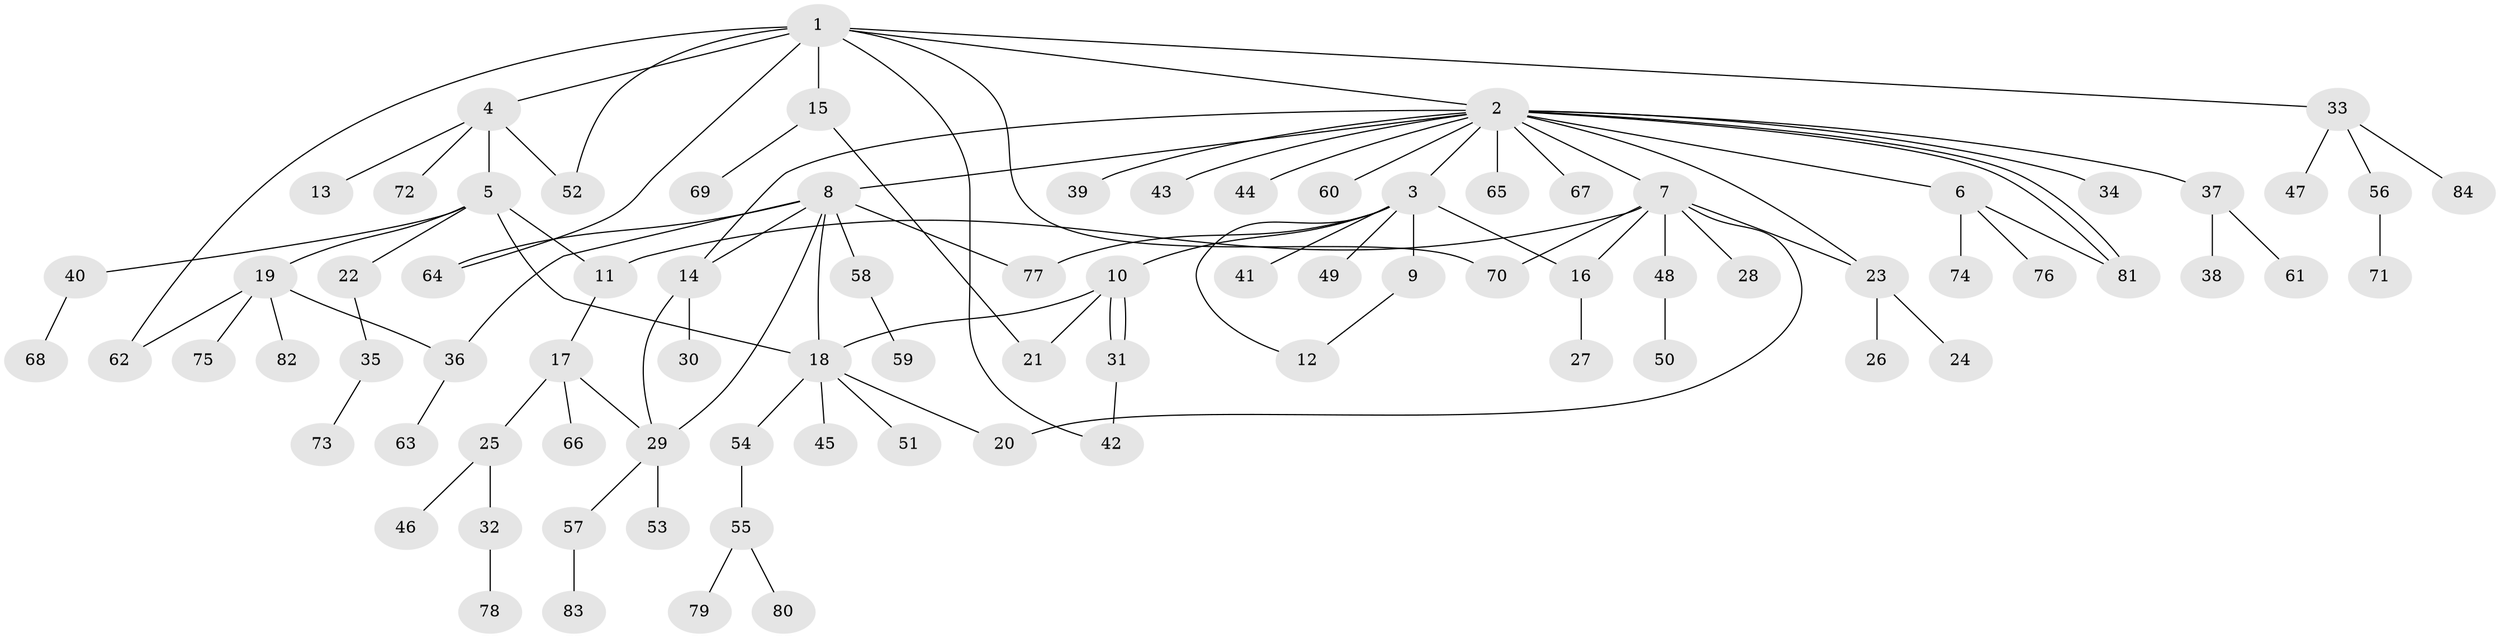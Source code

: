 // Generated by graph-tools (version 1.1) at 2025/14/03/09/25 04:14:43]
// undirected, 84 vertices, 104 edges
graph export_dot {
graph [start="1"]
  node [color=gray90,style=filled];
  1;
  2;
  3;
  4;
  5;
  6;
  7;
  8;
  9;
  10;
  11;
  12;
  13;
  14;
  15;
  16;
  17;
  18;
  19;
  20;
  21;
  22;
  23;
  24;
  25;
  26;
  27;
  28;
  29;
  30;
  31;
  32;
  33;
  34;
  35;
  36;
  37;
  38;
  39;
  40;
  41;
  42;
  43;
  44;
  45;
  46;
  47;
  48;
  49;
  50;
  51;
  52;
  53;
  54;
  55;
  56;
  57;
  58;
  59;
  60;
  61;
  62;
  63;
  64;
  65;
  66;
  67;
  68;
  69;
  70;
  71;
  72;
  73;
  74;
  75;
  76;
  77;
  78;
  79;
  80;
  81;
  82;
  83;
  84;
  1 -- 2;
  1 -- 4;
  1 -- 15;
  1 -- 33;
  1 -- 42;
  1 -- 52;
  1 -- 62;
  1 -- 64;
  1 -- 70;
  2 -- 3;
  2 -- 6;
  2 -- 7;
  2 -- 8;
  2 -- 14;
  2 -- 23;
  2 -- 34;
  2 -- 37;
  2 -- 39;
  2 -- 43;
  2 -- 44;
  2 -- 60;
  2 -- 65;
  2 -- 67;
  2 -- 81;
  2 -- 81;
  3 -- 9;
  3 -- 10;
  3 -- 12;
  3 -- 16;
  3 -- 41;
  3 -- 49;
  3 -- 77;
  4 -- 5;
  4 -- 13;
  4 -- 52;
  4 -- 72;
  5 -- 11;
  5 -- 18;
  5 -- 19;
  5 -- 22;
  5 -- 40;
  6 -- 74;
  6 -- 76;
  6 -- 81;
  7 -- 11;
  7 -- 16;
  7 -- 20;
  7 -- 23;
  7 -- 28;
  7 -- 48;
  7 -- 70;
  8 -- 14;
  8 -- 18;
  8 -- 29;
  8 -- 36;
  8 -- 58;
  8 -- 64;
  8 -- 77;
  9 -- 12;
  10 -- 18;
  10 -- 21;
  10 -- 31;
  10 -- 31;
  11 -- 17;
  14 -- 29;
  14 -- 30;
  15 -- 21;
  15 -- 69;
  16 -- 27;
  17 -- 25;
  17 -- 29;
  17 -- 66;
  18 -- 20;
  18 -- 45;
  18 -- 51;
  18 -- 54;
  19 -- 36;
  19 -- 62;
  19 -- 75;
  19 -- 82;
  22 -- 35;
  23 -- 24;
  23 -- 26;
  25 -- 32;
  25 -- 46;
  29 -- 53;
  29 -- 57;
  31 -- 42;
  32 -- 78;
  33 -- 47;
  33 -- 56;
  33 -- 84;
  35 -- 73;
  36 -- 63;
  37 -- 38;
  37 -- 61;
  40 -- 68;
  48 -- 50;
  54 -- 55;
  55 -- 79;
  55 -- 80;
  56 -- 71;
  57 -- 83;
  58 -- 59;
}

